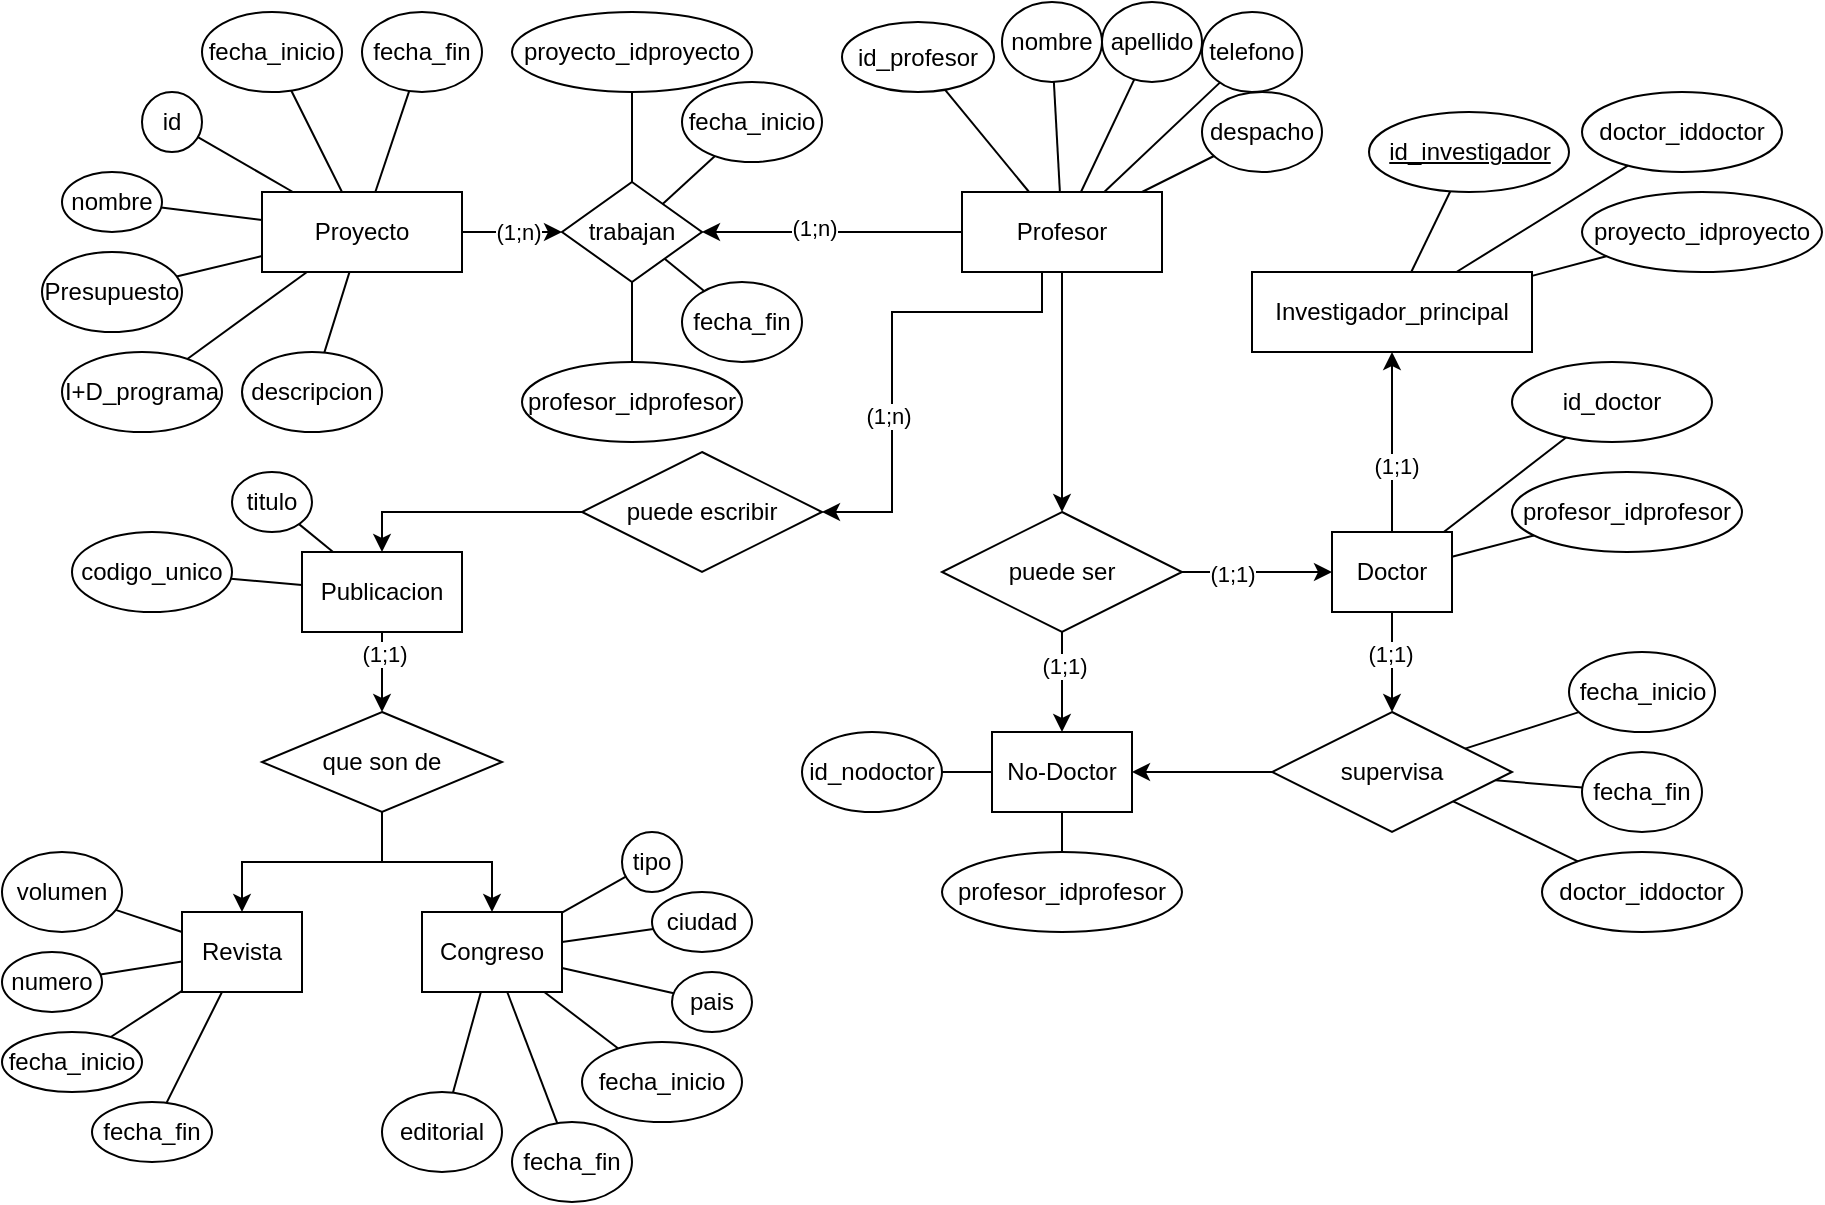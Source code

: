 <mxfile version="24.6.4" type="device">
  <diagram name="Página-1" id="ltDYCNuqbk9ItmkAAoSD">
    <mxGraphModel dx="588" dy="632" grid="1" gridSize="10" guides="1" tooltips="1" connect="1" arrows="1" fold="1" page="1" pageScale="1" pageWidth="827" pageHeight="1169" math="0" shadow="0">
      <root>
        <mxCell id="0" />
        <mxCell id="1" parent="0" />
        <mxCell id="vRDnx5dTrvBUiiRSwGyK-31" value="" style="edgeStyle=orthogonalEdgeStyle;rounded=0;orthogonalLoop=1;jettySize=auto;html=1;" edge="1" parent="1" source="vRDnx5dTrvBUiiRSwGyK-1" target="vRDnx5dTrvBUiiRSwGyK-23">
          <mxGeometry relative="1" as="geometry" />
        </mxCell>
        <mxCell id="vRDnx5dTrvBUiiRSwGyK-124" value="(1;n)" style="edgeLabel;html=1;align=center;verticalAlign=middle;resizable=0;points=[];" vertex="1" connectable="0" parent="vRDnx5dTrvBUiiRSwGyK-31">
          <mxGeometry x="0.113" relative="1" as="geometry">
            <mxPoint as="offset" />
          </mxGeometry>
        </mxCell>
        <mxCell id="vRDnx5dTrvBUiiRSwGyK-1" value="Proyecto" style="whiteSpace=wrap;html=1;align=center;" vertex="1" parent="1">
          <mxGeometry x="150" y="160" width="100" height="40" as="geometry" />
        </mxCell>
        <mxCell id="vRDnx5dTrvBUiiRSwGyK-30" value="" style="edgeStyle=orthogonalEdgeStyle;rounded=0;orthogonalLoop=1;jettySize=auto;html=1;" edge="1" parent="1" source="vRDnx5dTrvBUiiRSwGyK-2" target="vRDnx5dTrvBUiiRSwGyK-23">
          <mxGeometry relative="1" as="geometry" />
        </mxCell>
        <mxCell id="vRDnx5dTrvBUiiRSwGyK-125" value="(1;n)" style="edgeLabel;html=1;align=center;verticalAlign=middle;resizable=0;points=[];" vertex="1" connectable="0" parent="vRDnx5dTrvBUiiRSwGyK-30">
          <mxGeometry x="0.137" y="-2" relative="1" as="geometry">
            <mxPoint as="offset" />
          </mxGeometry>
        </mxCell>
        <mxCell id="vRDnx5dTrvBUiiRSwGyK-78" style="edgeStyle=orthogonalEdgeStyle;rounded=0;orthogonalLoop=1;jettySize=auto;html=1;" edge="1" parent="1" source="vRDnx5dTrvBUiiRSwGyK-2" target="vRDnx5dTrvBUiiRSwGyK-58">
          <mxGeometry relative="1" as="geometry" />
        </mxCell>
        <mxCell id="vRDnx5dTrvBUiiRSwGyK-81" style="edgeStyle=orthogonalEdgeStyle;rounded=0;orthogonalLoop=1;jettySize=auto;html=1;entryX=1;entryY=0.5;entryDx=0;entryDy=0;" edge="1" parent="1">
          <mxGeometry relative="1" as="geometry">
            <mxPoint x="550" y="200" as="sourcePoint" />
            <mxPoint x="430" y="320.0" as="targetPoint" />
            <Array as="points">
              <mxPoint x="540" y="200" />
              <mxPoint x="540" y="220" />
              <mxPoint x="465" y="220" />
              <mxPoint x="465" y="320" />
            </Array>
          </mxGeometry>
        </mxCell>
        <mxCell id="vRDnx5dTrvBUiiRSwGyK-130" value="(1;n)" style="edgeLabel;html=1;align=center;verticalAlign=middle;resizable=0;points=[];" vertex="1" connectable="0" parent="vRDnx5dTrvBUiiRSwGyK-81">
          <mxGeometry x="0.304" y="-2" relative="1" as="geometry">
            <mxPoint as="offset" />
          </mxGeometry>
        </mxCell>
        <mxCell id="vRDnx5dTrvBUiiRSwGyK-2" value="Profesor" style="whiteSpace=wrap;html=1;align=center;" vertex="1" parent="1">
          <mxGeometry x="500" y="160" width="100" height="40" as="geometry" />
        </mxCell>
        <mxCell id="vRDnx5dTrvBUiiRSwGyK-63" style="edgeStyle=orthogonalEdgeStyle;rounded=0;orthogonalLoop=1;jettySize=auto;html=1;" edge="1" parent="1" source="vRDnx5dTrvBUiiRSwGyK-3" target="vRDnx5dTrvBUiiRSwGyK-57">
          <mxGeometry relative="1" as="geometry" />
        </mxCell>
        <mxCell id="vRDnx5dTrvBUiiRSwGyK-126" value="(1;1)" style="edgeLabel;html=1;align=center;verticalAlign=middle;resizable=0;points=[];" vertex="1" connectable="0" parent="vRDnx5dTrvBUiiRSwGyK-63">
          <mxGeometry x="-0.168" y="-1" relative="1" as="geometry">
            <mxPoint as="offset" />
          </mxGeometry>
        </mxCell>
        <mxCell id="vRDnx5dTrvBUiiRSwGyK-93" style="edgeStyle=orthogonalEdgeStyle;rounded=0;orthogonalLoop=1;jettySize=auto;html=1;" edge="1" parent="1" source="vRDnx5dTrvBUiiRSwGyK-3" target="vRDnx5dTrvBUiiRSwGyK-8">
          <mxGeometry relative="1" as="geometry" />
        </mxCell>
        <mxCell id="vRDnx5dTrvBUiiRSwGyK-128" value="(1;1)" style="edgeLabel;html=1;align=center;verticalAlign=middle;resizable=0;points=[];" vertex="1" connectable="0" parent="vRDnx5dTrvBUiiRSwGyK-93">
          <mxGeometry x="-0.267" y="-2" relative="1" as="geometry">
            <mxPoint as="offset" />
          </mxGeometry>
        </mxCell>
        <mxCell id="vRDnx5dTrvBUiiRSwGyK-3" value="Doctor" style="whiteSpace=wrap;html=1;align=center;" vertex="1" parent="1">
          <mxGeometry x="685" y="330" width="60" height="40" as="geometry" />
        </mxCell>
        <mxCell id="vRDnx5dTrvBUiiRSwGyK-4" value="No-Doctor" style="whiteSpace=wrap;html=1;align=center;" vertex="1" parent="1">
          <mxGeometry x="515" y="430" width="70" height="40" as="geometry" />
        </mxCell>
        <mxCell id="vRDnx5dTrvBUiiRSwGyK-5" value="Revista" style="whiteSpace=wrap;html=1;align=center;" vertex="1" parent="1">
          <mxGeometry x="110" y="520" width="60" height="40" as="geometry" />
        </mxCell>
        <mxCell id="vRDnx5dTrvBUiiRSwGyK-6" value="Congreso" style="whiteSpace=wrap;html=1;align=center;" vertex="1" parent="1">
          <mxGeometry x="230" y="520" width="70" height="40" as="geometry" />
        </mxCell>
        <mxCell id="vRDnx5dTrvBUiiRSwGyK-90" style="edgeStyle=orthogonalEdgeStyle;rounded=0;orthogonalLoop=1;jettySize=auto;html=1;" edge="1" parent="1" source="vRDnx5dTrvBUiiRSwGyK-7" target="vRDnx5dTrvBUiiRSwGyK-89">
          <mxGeometry relative="1" as="geometry" />
        </mxCell>
        <mxCell id="vRDnx5dTrvBUiiRSwGyK-129" value="(1;1)" style="edgeLabel;html=1;align=center;verticalAlign=middle;resizable=0;points=[];" vertex="1" connectable="0" parent="vRDnx5dTrvBUiiRSwGyK-90">
          <mxGeometry x="-0.458" y="1" relative="1" as="geometry">
            <mxPoint as="offset" />
          </mxGeometry>
        </mxCell>
        <mxCell id="vRDnx5dTrvBUiiRSwGyK-7" value="Publicacion" style="whiteSpace=wrap;html=1;align=center;" vertex="1" parent="1">
          <mxGeometry x="170" y="340" width="80" height="40" as="geometry" />
        </mxCell>
        <mxCell id="vRDnx5dTrvBUiiRSwGyK-8" value="Investigador_principal" style="whiteSpace=wrap;html=1;align=center;" vertex="1" parent="1">
          <mxGeometry x="645" y="200" width="140" height="40" as="geometry" />
        </mxCell>
        <mxCell id="vRDnx5dTrvBUiiRSwGyK-9" value="fecha_inicio" style="ellipse;whiteSpace=wrap;html=1;align=center;" vertex="1" parent="1">
          <mxGeometry x="120" y="70" width="70" height="40" as="geometry" />
        </mxCell>
        <mxCell id="vRDnx5dTrvBUiiRSwGyK-11" value="fecha_fin" style="ellipse;whiteSpace=wrap;html=1;align=center;" vertex="1" parent="1">
          <mxGeometry x="200" y="70" width="60" height="40" as="geometry" />
        </mxCell>
        <mxCell id="vRDnx5dTrvBUiiRSwGyK-12" value="proyecto_idproyecto" style="ellipse;whiteSpace=wrap;html=1;align=center;" vertex="1" parent="1">
          <mxGeometry x="275" y="70" width="120" height="40" as="geometry" />
        </mxCell>
        <mxCell id="vRDnx5dTrvBUiiRSwGyK-13" value="profesor_idprofesor" style="ellipse;whiteSpace=wrap;html=1;align=center;" vertex="1" parent="1">
          <mxGeometry x="280" y="245" width="110" height="40" as="geometry" />
        </mxCell>
        <mxCell id="vRDnx5dTrvBUiiRSwGyK-14" value="fecha_fin" style="ellipse;whiteSpace=wrap;html=1;align=center;" vertex="1" parent="1">
          <mxGeometry x="360" y="205" width="60" height="40" as="geometry" />
        </mxCell>
        <mxCell id="vRDnx5dTrvBUiiRSwGyK-15" value="I+D_programa" style="ellipse;whiteSpace=wrap;html=1;align=center;" vertex="1" parent="1">
          <mxGeometry x="50" y="240" width="80" height="40" as="geometry" />
        </mxCell>
        <mxCell id="vRDnx5dTrvBUiiRSwGyK-16" value="id" style="ellipse;whiteSpace=wrap;html=1;align=center;" vertex="1" parent="1">
          <mxGeometry x="90" y="110" width="30" height="30" as="geometry" />
        </mxCell>
        <mxCell id="vRDnx5dTrvBUiiRSwGyK-17" value="nombre" style="ellipse;whiteSpace=wrap;html=1;align=center;" vertex="1" parent="1">
          <mxGeometry x="50" y="150" width="50" height="30" as="geometry" />
        </mxCell>
        <mxCell id="vRDnx5dTrvBUiiRSwGyK-18" value="Presupuesto" style="ellipse;whiteSpace=wrap;html=1;align=center;" vertex="1" parent="1">
          <mxGeometry x="40" y="190" width="70" height="40" as="geometry" />
        </mxCell>
        <mxCell id="vRDnx5dTrvBUiiRSwGyK-19" value="descripcion" style="ellipse;whiteSpace=wrap;html=1;align=center;" vertex="1" parent="1">
          <mxGeometry x="140" y="240" width="70" height="40" as="geometry" />
        </mxCell>
        <mxCell id="vRDnx5dTrvBUiiRSwGyK-20" value="fecha_inicio" style="ellipse;whiteSpace=wrap;html=1;align=center;" vertex="1" parent="1">
          <mxGeometry x="360" y="105" width="70" height="40" as="geometry" />
        </mxCell>
        <mxCell id="vRDnx5dTrvBUiiRSwGyK-21" value="id_profesor" style="ellipse;whiteSpace=wrap;html=1;align=center;" vertex="1" parent="1">
          <mxGeometry x="440" y="75" width="76" height="35" as="geometry" />
        </mxCell>
        <mxCell id="vRDnx5dTrvBUiiRSwGyK-23" value="trabajan" style="shape=rhombus;perimeter=rhombusPerimeter;whiteSpace=wrap;html=1;align=center;" vertex="1" parent="1">
          <mxGeometry x="300" y="155" width="70" height="50" as="geometry" />
        </mxCell>
        <mxCell id="vRDnx5dTrvBUiiRSwGyK-24" value="" style="endArrow=none;html=1;rounded=0;" edge="1" parent="1" source="vRDnx5dTrvBUiiRSwGyK-23" target="vRDnx5dTrvBUiiRSwGyK-12">
          <mxGeometry relative="1" as="geometry">
            <mxPoint x="220" y="290" as="sourcePoint" />
            <mxPoint x="380" y="290" as="targetPoint" />
          </mxGeometry>
        </mxCell>
        <mxCell id="vRDnx5dTrvBUiiRSwGyK-25" value="" style="endArrow=none;html=1;rounded=0;" edge="1" parent="1" source="vRDnx5dTrvBUiiRSwGyK-23" target="vRDnx5dTrvBUiiRSwGyK-13">
          <mxGeometry relative="1" as="geometry">
            <mxPoint x="220" y="290" as="sourcePoint" />
            <mxPoint x="380" y="290" as="targetPoint" />
          </mxGeometry>
        </mxCell>
        <mxCell id="vRDnx5dTrvBUiiRSwGyK-32" value="" style="endArrow=none;html=1;rounded=0;" edge="1" parent="1" source="vRDnx5dTrvBUiiRSwGyK-1" target="vRDnx5dTrvBUiiRSwGyK-19">
          <mxGeometry relative="1" as="geometry">
            <mxPoint x="240" y="220" as="sourcePoint" />
            <mxPoint x="400" y="220" as="targetPoint" />
          </mxGeometry>
        </mxCell>
        <mxCell id="vRDnx5dTrvBUiiRSwGyK-33" value="" style="endArrow=none;html=1;rounded=0;" edge="1" parent="1" source="vRDnx5dTrvBUiiRSwGyK-15" target="vRDnx5dTrvBUiiRSwGyK-1">
          <mxGeometry relative="1" as="geometry">
            <mxPoint x="240" y="220" as="sourcePoint" />
            <mxPoint x="400" y="220" as="targetPoint" />
          </mxGeometry>
        </mxCell>
        <mxCell id="vRDnx5dTrvBUiiRSwGyK-34" value="" style="endArrow=none;html=1;rounded=0;" edge="1" parent="1" source="vRDnx5dTrvBUiiRSwGyK-18" target="vRDnx5dTrvBUiiRSwGyK-1">
          <mxGeometry relative="1" as="geometry">
            <mxPoint x="240" y="220" as="sourcePoint" />
            <mxPoint x="400" y="220" as="targetPoint" />
          </mxGeometry>
        </mxCell>
        <mxCell id="vRDnx5dTrvBUiiRSwGyK-35" value="" style="endArrow=none;html=1;rounded=0;" edge="1" parent="1" source="vRDnx5dTrvBUiiRSwGyK-17" target="vRDnx5dTrvBUiiRSwGyK-1">
          <mxGeometry relative="1" as="geometry">
            <mxPoint x="90" y="250" as="sourcePoint" />
            <mxPoint x="250" y="250" as="targetPoint" />
          </mxGeometry>
        </mxCell>
        <mxCell id="vRDnx5dTrvBUiiRSwGyK-36" value="" style="endArrow=none;html=1;rounded=0;" edge="1" parent="1" source="vRDnx5dTrvBUiiRSwGyK-16" target="vRDnx5dTrvBUiiRSwGyK-1">
          <mxGeometry relative="1" as="geometry">
            <mxPoint x="90" y="250" as="sourcePoint" />
            <mxPoint x="250" y="250" as="targetPoint" />
          </mxGeometry>
        </mxCell>
        <mxCell id="vRDnx5dTrvBUiiRSwGyK-37" value="" style="endArrow=none;html=1;rounded=0;" edge="1" parent="1" source="vRDnx5dTrvBUiiRSwGyK-9" target="vRDnx5dTrvBUiiRSwGyK-1">
          <mxGeometry relative="1" as="geometry">
            <mxPoint x="90" y="250" as="sourcePoint" />
            <mxPoint x="250" y="250" as="targetPoint" />
          </mxGeometry>
        </mxCell>
        <mxCell id="vRDnx5dTrvBUiiRSwGyK-38" value="" style="endArrow=none;html=1;rounded=0;" edge="1" parent="1" source="vRDnx5dTrvBUiiRSwGyK-11" target="vRDnx5dTrvBUiiRSwGyK-1">
          <mxGeometry relative="1" as="geometry">
            <mxPoint x="90" y="250" as="sourcePoint" />
            <mxPoint x="250" y="250" as="targetPoint" />
          </mxGeometry>
        </mxCell>
        <mxCell id="vRDnx5dTrvBUiiRSwGyK-39" value="" style="endArrow=none;html=1;rounded=0;" edge="1" parent="1" source="vRDnx5dTrvBUiiRSwGyK-23" target="vRDnx5dTrvBUiiRSwGyK-14">
          <mxGeometry relative="1" as="geometry">
            <mxPoint x="310" y="270" as="sourcePoint" />
            <mxPoint x="470" y="270" as="targetPoint" />
          </mxGeometry>
        </mxCell>
        <mxCell id="vRDnx5dTrvBUiiRSwGyK-40" value="" style="endArrow=none;html=1;rounded=0;" edge="1" parent="1" source="vRDnx5dTrvBUiiRSwGyK-23" target="vRDnx5dTrvBUiiRSwGyK-20">
          <mxGeometry relative="1" as="geometry">
            <mxPoint x="310" y="270" as="sourcePoint" />
            <mxPoint x="470" y="270" as="targetPoint" />
          </mxGeometry>
        </mxCell>
        <mxCell id="vRDnx5dTrvBUiiRSwGyK-41" value="nombre" style="ellipse;whiteSpace=wrap;html=1;align=center;" vertex="1" parent="1">
          <mxGeometry x="520" y="65" width="50" height="40" as="geometry" />
        </mxCell>
        <mxCell id="vRDnx5dTrvBUiiRSwGyK-42" value="apellido" style="ellipse;whiteSpace=wrap;html=1;align=center;" vertex="1" parent="1">
          <mxGeometry x="570" y="65" width="50" height="40" as="geometry" />
        </mxCell>
        <mxCell id="vRDnx5dTrvBUiiRSwGyK-43" value="despacho" style="ellipse;whiteSpace=wrap;html=1;align=center;" vertex="1" parent="1">
          <mxGeometry x="620" y="110" width="60" height="40" as="geometry" />
        </mxCell>
        <mxCell id="vRDnx5dTrvBUiiRSwGyK-44" value="telefono" style="ellipse;whiteSpace=wrap;html=1;align=center;" vertex="1" parent="1">
          <mxGeometry x="620" y="70" width="50" height="40" as="geometry" />
        </mxCell>
        <mxCell id="vRDnx5dTrvBUiiRSwGyK-45" value="" style="endArrow=none;html=1;rounded=0;" edge="1" parent="1" source="vRDnx5dTrvBUiiRSwGyK-21" target="vRDnx5dTrvBUiiRSwGyK-2">
          <mxGeometry relative="1" as="geometry">
            <mxPoint x="350" y="290" as="sourcePoint" />
            <mxPoint x="510" y="290" as="targetPoint" />
          </mxGeometry>
        </mxCell>
        <mxCell id="vRDnx5dTrvBUiiRSwGyK-46" value="" style="endArrow=none;html=1;rounded=0;" edge="1" parent="1" source="vRDnx5dTrvBUiiRSwGyK-41" target="vRDnx5dTrvBUiiRSwGyK-2">
          <mxGeometry relative="1" as="geometry">
            <mxPoint x="350" y="290" as="sourcePoint" />
            <mxPoint x="510" y="290" as="targetPoint" />
          </mxGeometry>
        </mxCell>
        <mxCell id="vRDnx5dTrvBUiiRSwGyK-47" value="" style="endArrow=none;html=1;rounded=0;" edge="1" parent="1" source="vRDnx5dTrvBUiiRSwGyK-42" target="vRDnx5dTrvBUiiRSwGyK-2">
          <mxGeometry relative="1" as="geometry">
            <mxPoint x="350" y="290" as="sourcePoint" />
            <mxPoint x="510" y="290" as="targetPoint" />
          </mxGeometry>
        </mxCell>
        <mxCell id="vRDnx5dTrvBUiiRSwGyK-48" value="" style="endArrow=none;html=1;rounded=0;" edge="1" parent="1" source="vRDnx5dTrvBUiiRSwGyK-44" target="vRDnx5dTrvBUiiRSwGyK-2">
          <mxGeometry relative="1" as="geometry">
            <mxPoint x="350" y="290" as="sourcePoint" />
            <mxPoint x="510" y="290" as="targetPoint" />
          </mxGeometry>
        </mxCell>
        <mxCell id="vRDnx5dTrvBUiiRSwGyK-49" value="" style="endArrow=none;html=1;rounded=0;" edge="1" parent="1" source="vRDnx5dTrvBUiiRSwGyK-43" target="vRDnx5dTrvBUiiRSwGyK-2">
          <mxGeometry relative="1" as="geometry">
            <mxPoint x="350" y="290" as="sourcePoint" />
            <mxPoint x="510" y="290" as="targetPoint" />
          </mxGeometry>
        </mxCell>
        <mxCell id="vRDnx5dTrvBUiiRSwGyK-62" style="edgeStyle=orthogonalEdgeStyle;rounded=0;orthogonalLoop=1;jettySize=auto;html=1;" edge="1" parent="1" source="vRDnx5dTrvBUiiRSwGyK-57" target="vRDnx5dTrvBUiiRSwGyK-4">
          <mxGeometry relative="1" as="geometry" />
        </mxCell>
        <mxCell id="vRDnx5dTrvBUiiRSwGyK-57" value="supervisa" style="shape=rhombus;perimeter=rhombusPerimeter;whiteSpace=wrap;html=1;align=center;" vertex="1" parent="1">
          <mxGeometry x="655" y="420" width="120" height="60" as="geometry" />
        </mxCell>
        <mxCell id="vRDnx5dTrvBUiiRSwGyK-60" style="edgeStyle=orthogonalEdgeStyle;rounded=0;orthogonalLoop=1;jettySize=auto;html=1;" edge="1" parent="1" source="vRDnx5dTrvBUiiRSwGyK-58" target="vRDnx5dTrvBUiiRSwGyK-4">
          <mxGeometry relative="1" as="geometry" />
        </mxCell>
        <mxCell id="vRDnx5dTrvBUiiRSwGyK-134" value="(1;1)" style="edgeLabel;html=1;align=center;verticalAlign=middle;resizable=0;points=[];" vertex="1" connectable="0" parent="vRDnx5dTrvBUiiRSwGyK-60">
          <mxGeometry x="-0.313" y="1" relative="1" as="geometry">
            <mxPoint as="offset" />
          </mxGeometry>
        </mxCell>
        <mxCell id="vRDnx5dTrvBUiiRSwGyK-88" style="edgeStyle=orthogonalEdgeStyle;rounded=0;orthogonalLoop=1;jettySize=auto;html=1;" edge="1" parent="1" source="vRDnx5dTrvBUiiRSwGyK-58" target="vRDnx5dTrvBUiiRSwGyK-3">
          <mxGeometry relative="1" as="geometry" />
        </mxCell>
        <mxCell id="vRDnx5dTrvBUiiRSwGyK-135" value="(1;1)" style="edgeLabel;html=1;align=center;verticalAlign=middle;resizable=0;points=[];" vertex="1" connectable="0" parent="vRDnx5dTrvBUiiRSwGyK-88">
          <mxGeometry x="-0.347" y="-1" relative="1" as="geometry">
            <mxPoint as="offset" />
          </mxGeometry>
        </mxCell>
        <mxCell id="vRDnx5dTrvBUiiRSwGyK-58" value="puede ser" style="shape=rhombus;perimeter=rhombusPerimeter;whiteSpace=wrap;html=1;align=center;" vertex="1" parent="1">
          <mxGeometry x="490" y="320" width="120" height="60" as="geometry" />
        </mxCell>
        <mxCell id="vRDnx5dTrvBUiiRSwGyK-64" value="fecha_inicio" style="ellipse;whiteSpace=wrap;html=1;align=center;" vertex="1" parent="1">
          <mxGeometry x="803.5" y="390" width="73" height="40" as="geometry" />
        </mxCell>
        <mxCell id="vRDnx5dTrvBUiiRSwGyK-65" value="fecha_fin" style="ellipse;whiteSpace=wrap;html=1;align=center;" vertex="1" parent="1">
          <mxGeometry x="810" y="440" width="60" height="40" as="geometry" />
        </mxCell>
        <mxCell id="vRDnx5dTrvBUiiRSwGyK-66" value="doctor_iddoctor" style="ellipse;whiteSpace=wrap;html=1;align=center;" vertex="1" parent="1">
          <mxGeometry x="790" y="490" width="100" height="40" as="geometry" />
        </mxCell>
        <mxCell id="vRDnx5dTrvBUiiRSwGyK-67" value="id_doctor" style="ellipse;whiteSpace=wrap;html=1;align=center;" vertex="1" parent="1">
          <mxGeometry x="775" y="245" width="100" height="40" as="geometry" />
        </mxCell>
        <mxCell id="vRDnx5dTrvBUiiRSwGyK-68" value="profesor_idprofesor" style="ellipse;whiteSpace=wrap;html=1;align=center;" vertex="1" parent="1">
          <mxGeometry x="775" y="300" width="115" height="40" as="geometry" />
        </mxCell>
        <mxCell id="vRDnx5dTrvBUiiRSwGyK-69" value="" style="endArrow=none;html=1;rounded=0;" edge="1" parent="1" source="vRDnx5dTrvBUiiRSwGyK-67" target="vRDnx5dTrvBUiiRSwGyK-3">
          <mxGeometry relative="1" as="geometry">
            <mxPoint x="770.098" y="298.347" as="sourcePoint" />
            <mxPoint x="740" y="440" as="targetPoint" />
          </mxGeometry>
        </mxCell>
        <mxCell id="vRDnx5dTrvBUiiRSwGyK-70" value="" style="endArrow=none;html=1;rounded=0;" edge="1" parent="1" source="vRDnx5dTrvBUiiRSwGyK-68" target="vRDnx5dTrvBUiiRSwGyK-3">
          <mxGeometry relative="1" as="geometry">
            <mxPoint x="580" y="440" as="sourcePoint" />
            <mxPoint x="740" y="440" as="targetPoint" />
          </mxGeometry>
        </mxCell>
        <mxCell id="vRDnx5dTrvBUiiRSwGyK-71" value="" style="endArrow=none;html=1;rounded=0;" edge="1" parent="1" source="vRDnx5dTrvBUiiRSwGyK-64" target="vRDnx5dTrvBUiiRSwGyK-57">
          <mxGeometry relative="1" as="geometry">
            <mxPoint x="580" y="440" as="sourcePoint" />
            <mxPoint x="740" y="440" as="targetPoint" />
          </mxGeometry>
        </mxCell>
        <mxCell id="vRDnx5dTrvBUiiRSwGyK-72" value="" style="endArrow=none;html=1;rounded=0;" edge="1" parent="1" source="vRDnx5dTrvBUiiRSwGyK-65" target="vRDnx5dTrvBUiiRSwGyK-57">
          <mxGeometry relative="1" as="geometry">
            <mxPoint x="580" y="440" as="sourcePoint" />
            <mxPoint x="740" y="440" as="targetPoint" />
          </mxGeometry>
        </mxCell>
        <mxCell id="vRDnx5dTrvBUiiRSwGyK-73" value="" style="endArrow=none;html=1;rounded=0;" edge="1" parent="1" source="vRDnx5dTrvBUiiRSwGyK-66" target="vRDnx5dTrvBUiiRSwGyK-57">
          <mxGeometry relative="1" as="geometry">
            <mxPoint x="580" y="440" as="sourcePoint" />
            <mxPoint x="740" y="440" as="targetPoint" />
          </mxGeometry>
        </mxCell>
        <mxCell id="vRDnx5dTrvBUiiRSwGyK-74" value="id_nodoctor" style="ellipse;whiteSpace=wrap;html=1;align=center;" vertex="1" parent="1">
          <mxGeometry x="420" y="430" width="70" height="40" as="geometry" />
        </mxCell>
        <mxCell id="vRDnx5dTrvBUiiRSwGyK-75" value="profesor_idprofesor" style="ellipse;whiteSpace=wrap;html=1;align=center;" vertex="1" parent="1">
          <mxGeometry x="490" y="490" width="120" height="40" as="geometry" />
        </mxCell>
        <mxCell id="vRDnx5dTrvBUiiRSwGyK-76" value="" style="endArrow=none;html=1;rounded=0;" edge="1" parent="1" source="vRDnx5dTrvBUiiRSwGyK-74" target="vRDnx5dTrvBUiiRSwGyK-4">
          <mxGeometry relative="1" as="geometry">
            <mxPoint x="390.51" y="420.0" as="sourcePoint" />
            <mxPoint x="516" y="424.16" as="targetPoint" />
          </mxGeometry>
        </mxCell>
        <mxCell id="vRDnx5dTrvBUiiRSwGyK-77" value="" style="endArrow=none;html=1;rounded=0;" edge="1" parent="1" source="vRDnx5dTrvBUiiRSwGyK-4" target="vRDnx5dTrvBUiiRSwGyK-75">
          <mxGeometry relative="1" as="geometry">
            <mxPoint x="470" y="410" as="sourcePoint" />
            <mxPoint x="494.368" y="491.724" as="targetPoint" />
          </mxGeometry>
        </mxCell>
        <mxCell id="vRDnx5dTrvBUiiRSwGyK-82" style="edgeStyle=orthogonalEdgeStyle;rounded=0;orthogonalLoop=1;jettySize=auto;html=1;entryX=0.5;entryY=0;entryDx=0;entryDy=0;" edge="1" parent="1" source="vRDnx5dTrvBUiiRSwGyK-79" target="vRDnx5dTrvBUiiRSwGyK-7">
          <mxGeometry relative="1" as="geometry" />
        </mxCell>
        <mxCell id="vRDnx5dTrvBUiiRSwGyK-79" value="puede escribir" style="shape=rhombus;perimeter=rhombusPerimeter;whiteSpace=wrap;html=1;align=center;" vertex="1" parent="1">
          <mxGeometry x="310" y="290" width="120" height="60" as="geometry" />
        </mxCell>
        <mxCell id="vRDnx5dTrvBUiiRSwGyK-83" value="codigo_unico" style="ellipse;whiteSpace=wrap;html=1;align=center;" vertex="1" parent="1">
          <mxGeometry x="55" y="330" width="80" height="40" as="geometry" />
        </mxCell>
        <mxCell id="vRDnx5dTrvBUiiRSwGyK-84" value="titulo" style="ellipse;whiteSpace=wrap;html=1;align=center;" vertex="1" parent="1">
          <mxGeometry x="135" y="300" width="40" height="30" as="geometry" />
        </mxCell>
        <mxCell id="vRDnx5dTrvBUiiRSwGyK-85" value="" style="endArrow=none;html=1;rounded=0;" edge="1" parent="1" source="vRDnx5dTrvBUiiRSwGyK-83" target="vRDnx5dTrvBUiiRSwGyK-7">
          <mxGeometry relative="1" as="geometry">
            <mxPoint x="130" y="370" as="sourcePoint" />
            <mxPoint x="290" y="370" as="targetPoint" />
          </mxGeometry>
        </mxCell>
        <mxCell id="vRDnx5dTrvBUiiRSwGyK-86" value="" style="endArrow=none;html=1;rounded=0;" edge="1" parent="1" source="vRDnx5dTrvBUiiRSwGyK-84" target="vRDnx5dTrvBUiiRSwGyK-7">
          <mxGeometry relative="1" as="geometry">
            <mxPoint x="130" y="370" as="sourcePoint" />
            <mxPoint x="290" y="370" as="targetPoint" />
          </mxGeometry>
        </mxCell>
        <mxCell id="vRDnx5dTrvBUiiRSwGyK-132" style="edgeStyle=orthogonalEdgeStyle;rounded=0;orthogonalLoop=1;jettySize=auto;html=1;" edge="1" parent="1" source="vRDnx5dTrvBUiiRSwGyK-89" target="vRDnx5dTrvBUiiRSwGyK-5">
          <mxGeometry relative="1" as="geometry" />
        </mxCell>
        <mxCell id="vRDnx5dTrvBUiiRSwGyK-133" style="edgeStyle=orthogonalEdgeStyle;rounded=0;orthogonalLoop=1;jettySize=auto;html=1;" edge="1" parent="1" source="vRDnx5dTrvBUiiRSwGyK-89" target="vRDnx5dTrvBUiiRSwGyK-6">
          <mxGeometry relative="1" as="geometry" />
        </mxCell>
        <mxCell id="vRDnx5dTrvBUiiRSwGyK-89" value="que son de" style="shape=rhombus;perimeter=rhombusPerimeter;whiteSpace=wrap;html=1;align=center;" vertex="1" parent="1">
          <mxGeometry x="150" y="420" width="120" height="50" as="geometry" />
        </mxCell>
        <mxCell id="vRDnx5dTrvBUiiRSwGyK-94" value="proyecto_idproyecto" style="ellipse;whiteSpace=wrap;html=1;align=center;" vertex="1" parent="1">
          <mxGeometry x="810" y="160" width="120" height="40" as="geometry" />
        </mxCell>
        <mxCell id="vRDnx5dTrvBUiiRSwGyK-95" value="" style="endArrow=none;html=1;rounded=0;" edge="1" parent="1" source="vRDnx5dTrvBUiiRSwGyK-94" target="vRDnx5dTrvBUiiRSwGyK-8">
          <mxGeometry relative="1" as="geometry">
            <mxPoint x="610" y="360" as="sourcePoint" />
            <mxPoint x="770" y="360" as="targetPoint" />
          </mxGeometry>
        </mxCell>
        <mxCell id="vRDnx5dTrvBUiiRSwGyK-96" value="doctor_iddoctor" style="ellipse;whiteSpace=wrap;html=1;align=center;" vertex="1" parent="1">
          <mxGeometry x="810" y="110" width="100" height="40" as="geometry" />
        </mxCell>
        <mxCell id="vRDnx5dTrvBUiiRSwGyK-98" value="id_investigador" style="ellipse;whiteSpace=wrap;html=1;align=center;fontStyle=4;" vertex="1" parent="1">
          <mxGeometry x="703.5" y="120" width="100" height="40" as="geometry" />
        </mxCell>
        <mxCell id="vRDnx5dTrvBUiiRSwGyK-99" value="" style="endArrow=none;html=1;rounded=0;" edge="1" parent="1" source="vRDnx5dTrvBUiiRSwGyK-98" target="vRDnx5dTrvBUiiRSwGyK-8">
          <mxGeometry relative="1" as="geometry">
            <mxPoint x="640" y="370" as="sourcePoint" />
            <mxPoint x="800" y="370" as="targetPoint" />
          </mxGeometry>
        </mxCell>
        <mxCell id="vRDnx5dTrvBUiiRSwGyK-100" value="" style="endArrow=none;html=1;rounded=0;" edge="1" parent="1" source="vRDnx5dTrvBUiiRSwGyK-96" target="vRDnx5dTrvBUiiRSwGyK-8">
          <mxGeometry relative="1" as="geometry">
            <mxPoint x="640" y="370" as="sourcePoint" />
            <mxPoint x="800" y="370" as="targetPoint" />
          </mxGeometry>
        </mxCell>
        <mxCell id="vRDnx5dTrvBUiiRSwGyK-101" value="volumen" style="ellipse;whiteSpace=wrap;html=1;align=center;" vertex="1" parent="1">
          <mxGeometry x="20" y="490" width="60" height="40" as="geometry" />
        </mxCell>
        <mxCell id="vRDnx5dTrvBUiiRSwGyK-102" value="numero" style="ellipse;whiteSpace=wrap;html=1;align=center;" vertex="1" parent="1">
          <mxGeometry x="20" y="540" width="50" height="30" as="geometry" />
        </mxCell>
        <mxCell id="vRDnx5dTrvBUiiRSwGyK-103" value="fecha_inicio" style="ellipse;whiteSpace=wrap;html=1;align=center;" vertex="1" parent="1">
          <mxGeometry x="20" y="580" width="70" height="30" as="geometry" />
        </mxCell>
        <mxCell id="vRDnx5dTrvBUiiRSwGyK-104" value="fecha_fin" style="ellipse;whiteSpace=wrap;html=1;align=center;" vertex="1" parent="1">
          <mxGeometry x="65" y="615" width="60" height="30" as="geometry" />
        </mxCell>
        <mxCell id="vRDnx5dTrvBUiiRSwGyK-105" value="tipo" style="ellipse;whiteSpace=wrap;html=1;align=center;" vertex="1" parent="1">
          <mxGeometry x="330" y="480" width="30" height="30" as="geometry" />
        </mxCell>
        <mxCell id="vRDnx5dTrvBUiiRSwGyK-106" value="ciudad" style="ellipse;whiteSpace=wrap;html=1;align=center;" vertex="1" parent="1">
          <mxGeometry x="345" y="510" width="50" height="30" as="geometry" />
        </mxCell>
        <mxCell id="vRDnx5dTrvBUiiRSwGyK-107" value="pais" style="ellipse;whiteSpace=wrap;html=1;align=center;" vertex="1" parent="1">
          <mxGeometry x="355" y="550" width="40" height="30" as="geometry" />
        </mxCell>
        <mxCell id="vRDnx5dTrvBUiiRSwGyK-108" value="fecha_inicio" style="ellipse;whiteSpace=wrap;html=1;align=center;" vertex="1" parent="1">
          <mxGeometry x="310" y="585" width="80" height="40" as="geometry" />
        </mxCell>
        <mxCell id="vRDnx5dTrvBUiiRSwGyK-109" value="fecha_fin" style="ellipse;whiteSpace=wrap;html=1;align=center;" vertex="1" parent="1">
          <mxGeometry x="275" y="625" width="60" height="40" as="geometry" />
        </mxCell>
        <mxCell id="vRDnx5dTrvBUiiRSwGyK-110" value="editorial" style="ellipse;whiteSpace=wrap;html=1;align=center;" vertex="1" parent="1">
          <mxGeometry x="210" y="610" width="60" height="40" as="geometry" />
        </mxCell>
        <mxCell id="vRDnx5dTrvBUiiRSwGyK-111" value="" style="endArrow=none;html=1;rounded=0;" edge="1" parent="1" source="vRDnx5dTrvBUiiRSwGyK-101" target="vRDnx5dTrvBUiiRSwGyK-5">
          <mxGeometry relative="1" as="geometry">
            <mxPoint x="140" y="510" as="sourcePoint" />
            <mxPoint x="300" y="510" as="targetPoint" />
          </mxGeometry>
        </mxCell>
        <mxCell id="vRDnx5dTrvBUiiRSwGyK-112" value="" style="endArrow=none;html=1;rounded=0;" edge="1" parent="1" source="vRDnx5dTrvBUiiRSwGyK-102" target="vRDnx5dTrvBUiiRSwGyK-5">
          <mxGeometry relative="1" as="geometry">
            <mxPoint x="140" y="510" as="sourcePoint" />
            <mxPoint x="130" y="540" as="targetPoint" />
          </mxGeometry>
        </mxCell>
        <mxCell id="vRDnx5dTrvBUiiRSwGyK-113" value="" style="endArrow=none;html=1;rounded=0;" edge="1" parent="1" source="vRDnx5dTrvBUiiRSwGyK-103" target="vRDnx5dTrvBUiiRSwGyK-5">
          <mxGeometry relative="1" as="geometry">
            <mxPoint x="140" y="510" as="sourcePoint" />
            <mxPoint x="300" y="510" as="targetPoint" />
          </mxGeometry>
        </mxCell>
        <mxCell id="vRDnx5dTrvBUiiRSwGyK-115" value="" style="endArrow=none;html=1;rounded=0;" edge="1" parent="1" source="vRDnx5dTrvBUiiRSwGyK-104" target="vRDnx5dTrvBUiiRSwGyK-5">
          <mxGeometry relative="1" as="geometry">
            <mxPoint x="140" y="510" as="sourcePoint" />
            <mxPoint x="300" y="510" as="targetPoint" />
          </mxGeometry>
        </mxCell>
        <mxCell id="vRDnx5dTrvBUiiRSwGyK-116" value="" style="endArrow=none;html=1;rounded=0;" edge="1" parent="1" source="vRDnx5dTrvBUiiRSwGyK-6" target="vRDnx5dTrvBUiiRSwGyK-110">
          <mxGeometry relative="1" as="geometry">
            <mxPoint x="140" y="510" as="sourcePoint" />
            <mxPoint x="300" y="510" as="targetPoint" />
          </mxGeometry>
        </mxCell>
        <mxCell id="vRDnx5dTrvBUiiRSwGyK-117" value="" style="endArrow=none;html=1;rounded=0;" edge="1" parent="1" source="vRDnx5dTrvBUiiRSwGyK-6" target="vRDnx5dTrvBUiiRSwGyK-109">
          <mxGeometry relative="1" as="geometry">
            <mxPoint x="140" y="510" as="sourcePoint" />
            <mxPoint x="300" y="510" as="targetPoint" />
          </mxGeometry>
        </mxCell>
        <mxCell id="vRDnx5dTrvBUiiRSwGyK-118" value="" style="endArrow=none;html=1;rounded=0;" edge="1" parent="1" source="vRDnx5dTrvBUiiRSwGyK-6" target="vRDnx5dTrvBUiiRSwGyK-108">
          <mxGeometry relative="1" as="geometry">
            <mxPoint x="319.61" y="730" as="sourcePoint" />
            <mxPoint x="500.002" y="811.552" as="targetPoint" />
          </mxGeometry>
        </mxCell>
        <mxCell id="vRDnx5dTrvBUiiRSwGyK-120" value="" style="endArrow=none;html=1;rounded=0;" edge="1" parent="1" source="vRDnx5dTrvBUiiRSwGyK-6" target="vRDnx5dTrvBUiiRSwGyK-107">
          <mxGeometry relative="1" as="geometry">
            <mxPoint x="140" y="510" as="sourcePoint" />
            <mxPoint x="300" y="510" as="targetPoint" />
          </mxGeometry>
        </mxCell>
        <mxCell id="vRDnx5dTrvBUiiRSwGyK-121" value="" style="endArrow=none;html=1;rounded=0;" edge="1" parent="1" source="vRDnx5dTrvBUiiRSwGyK-6" target="vRDnx5dTrvBUiiRSwGyK-106">
          <mxGeometry relative="1" as="geometry">
            <mxPoint x="140" y="510" as="sourcePoint" />
            <mxPoint x="300" y="510" as="targetPoint" />
          </mxGeometry>
        </mxCell>
        <mxCell id="vRDnx5dTrvBUiiRSwGyK-123" value="" style="endArrow=none;html=1;rounded=0;" edge="1" parent="1" source="vRDnx5dTrvBUiiRSwGyK-6" target="vRDnx5dTrvBUiiRSwGyK-105">
          <mxGeometry relative="1" as="geometry">
            <mxPoint x="140" y="510" as="sourcePoint" />
            <mxPoint x="310" y="470" as="targetPoint" />
          </mxGeometry>
        </mxCell>
      </root>
    </mxGraphModel>
  </diagram>
</mxfile>
